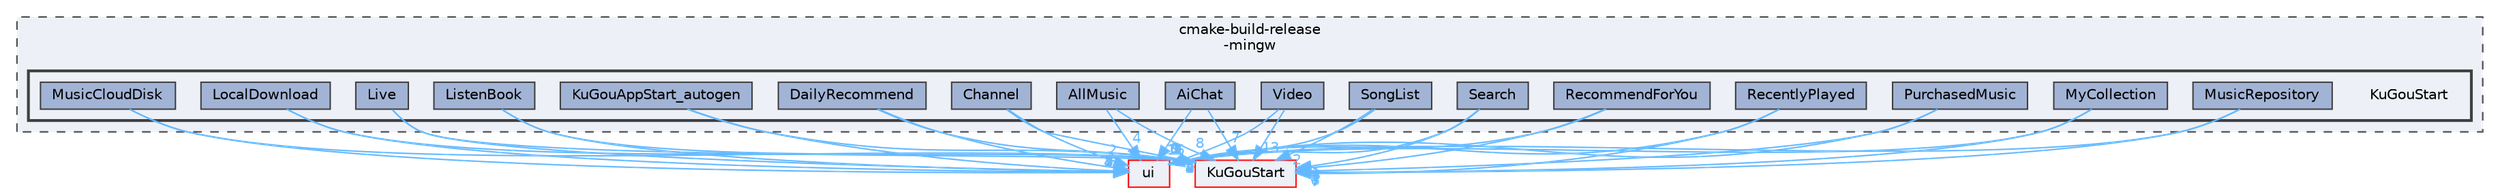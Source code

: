 digraph "KuGouStart"
{
 // LATEX_PDF_SIZE
  bgcolor="transparent";
  edge [fontname=Helvetica,fontsize=10,labelfontname=Helvetica,labelfontsize=10];
  node [fontname=Helvetica,fontsize=10,shape=box,height=0.2,width=0.4];
  compound=true
  subgraph clusterdir_d3305b01cebad1f13f311f52d3f850d2 {
    graph [ bgcolor="#edf0f7", pencolor="grey25", label="cmake-build-release\l-mingw", fontname=Helvetica,fontsize=10 style="filled,dashed", URL="dir_d3305b01cebad1f13f311f52d3f850d2.html",tooltip=""]
  subgraph clusterdir_9f48ae8c8bbe794fe1b0e320e7b16f9a {
    graph [ bgcolor="#edf0f7", pencolor="grey25", label="", fontname=Helvetica,fontsize=10 style="filled,bold", URL="dir_9f48ae8c8bbe794fe1b0e320e7b16f9a.html",tooltip=""]
    dir_9f48ae8c8bbe794fe1b0e320e7b16f9a [shape=plaintext, label="KuGouStart"];
  dir_237938be60f37a99e78810fe86ff3458 [label="AiChat", fillcolor="#a2b4d6", color="grey25", style="filled", URL="dir_237938be60f37a99e78810fe86ff3458.html",tooltip=""];
  dir_b76800cc1def44411ece7669b4a26617 [label="AllMusic", fillcolor="#a2b4d6", color="grey25", style="filled", URL="dir_b76800cc1def44411ece7669b4a26617.html",tooltip=""];
  dir_68df3ae50ca7144f14cbe037553fb480 [label="Channel", fillcolor="#a2b4d6", color="grey25", style="filled", URL="dir_68df3ae50ca7144f14cbe037553fb480.html",tooltip=""];
  dir_1ce6914d474876a2cf544b73e3b5d7d1 [label="DailyRecommend", fillcolor="#a2b4d6", color="grey25", style="filled", URL="dir_1ce6914d474876a2cf544b73e3b5d7d1.html",tooltip=""];
  dir_5937f0942975510b2e60b42062a3b226 [label="KuGouAppStart_autogen", fillcolor="#a2b4d6", color="grey25", style="filled", URL="dir_5937f0942975510b2e60b42062a3b226.html",tooltip=""];
  dir_aa3747ce7866e25139e0d9dbb8d14a2e [label="ListenBook", fillcolor="#a2b4d6", color="grey25", style="filled", URL="dir_aa3747ce7866e25139e0d9dbb8d14a2e.html",tooltip=""];
  dir_91fa4972b7f890381f1483209900120e [label="Live", fillcolor="#a2b4d6", color="grey25", style="filled", URL="dir_91fa4972b7f890381f1483209900120e.html",tooltip=""];
  dir_5f2f3b19d2f9ae9c58011ba7efd93e0a [label="LocalDownload", fillcolor="#a2b4d6", color="grey25", style="filled", URL="dir_5f2f3b19d2f9ae9c58011ba7efd93e0a.html",tooltip=""];
  dir_fdfc6f71dff0401cb4b6d3f9beaa4c45 [label="MusicCloudDisk", fillcolor="#a2b4d6", color="grey25", style="filled", URL="dir_fdfc6f71dff0401cb4b6d3f9beaa4c45.html",tooltip=""];
  dir_5c7646cb314a7d58ce70f17e2e60189f [label="MusicRepository", fillcolor="#a2b4d6", color="grey25", style="filled", URL="dir_5c7646cb314a7d58ce70f17e2e60189f.html",tooltip=""];
  dir_2384d305c1893b0a98ee791a1a717f9f [label="MyCollection", fillcolor="#a2b4d6", color="grey25", style="filled", URL="dir_2384d305c1893b0a98ee791a1a717f9f.html",tooltip=""];
  dir_c6be0d31b2ec2fd6575641b1e37e8692 [label="PurchasedMusic", fillcolor="#a2b4d6", color="grey25", style="filled", URL="dir_c6be0d31b2ec2fd6575641b1e37e8692.html",tooltip=""];
  dir_31a6d17de5220a04aad1c1218ab4a4a0 [label="RecentlyPlayed", fillcolor="#a2b4d6", color="grey25", style="filled", URL="dir_31a6d17de5220a04aad1c1218ab4a4a0.html",tooltip=""];
  dir_d8ba354bd157442d0ad4ad5d31326a85 [label="RecommendForYou", fillcolor="#a2b4d6", color="grey25", style="filled", URL="dir_d8ba354bd157442d0ad4ad5d31326a85.html",tooltip=""];
  dir_9c19acb95071868f8b2872fbb521771d [label="Search", fillcolor="#a2b4d6", color="grey25", style="filled", URL="dir_9c19acb95071868f8b2872fbb521771d.html",tooltip=""];
  dir_400ae7e80f4b9482f6dedf6cf2bdcfd4 [label="SongList", fillcolor="#a2b4d6", color="grey25", style="filled", URL="dir_400ae7e80f4b9482f6dedf6cf2bdcfd4.html",tooltip=""];
  dir_d63248247b14a0bb97e802dc311b8c7c [label="Video", fillcolor="#a2b4d6", color="grey25", style="filled", URL="dir_d63248247b14a0bb97e802dc311b8c7c.html",tooltip=""];
  }
  }
  dir_1788f8309b1a812dcb800a185471cf6c [label="ui", fillcolor="#edf0f7", color="red", style="filled", URL="dir_1788f8309b1a812dcb800a185471cf6c.html",tooltip=""];
  dir_e60601b218beddc6af0778ac41ea9cb2 [label="KuGouStart", fillcolor="#edf0f7", color="red", style="filled", URL="dir_e60601b218beddc6af0778ac41ea9cb2.html",tooltip=""];
  dir_237938be60f37a99e78810fe86ff3458->dir_e60601b218beddc6af0778ac41ea9cb2 [headlabel="7", labeldistance=1.5 headhref="dir_000022_000165.html" href="dir_000022_000165.html" color="steelblue1" fontcolor="steelblue1"];
  dir_237938be60f37a99e78810fe86ff3458->dir_1788f8309b1a812dcb800a185471cf6c [headlabel="1", labeldistance=1.5 headhref="dir_000022_000335.html" href="dir_000022_000335.html" color="steelblue1" fontcolor="steelblue1"];
  dir_b76800cc1def44411ece7669b4a26617->dir_e60601b218beddc6af0778ac41ea9cb2 [headlabel="8", labeldistance=1.5 headhref="dir_000029_000165.html" href="dir_000029_000165.html" color="steelblue1" fontcolor="steelblue1"];
  dir_b76800cc1def44411ece7669b4a26617->dir_1788f8309b1a812dcb800a185471cf6c [headlabel="4", labeldistance=1.5 headhref="dir_000029_000335.html" href="dir_000029_000335.html" color="steelblue1" fontcolor="steelblue1"];
  dir_68df3ae50ca7144f14cbe037553fb480->dir_e60601b218beddc6af0778ac41ea9cb2 [headlabel="3", labeldistance=1.5 headhref="dir_000046_000165.html" href="dir_000046_000165.html" color="steelblue1" fontcolor="steelblue1"];
  dir_68df3ae50ca7144f14cbe037553fb480->dir_1788f8309b1a812dcb800a185471cf6c [headlabel="2", labeldistance=1.5 headhref="dir_000046_000335.html" href="dir_000046_000335.html" color="steelblue1" fontcolor="steelblue1"];
  dir_1ce6914d474876a2cf544b73e3b5d7d1->dir_e60601b218beddc6af0778ac41ea9cb2 [headlabel="1", labeldistance=1.5 headhref="dir_000061_000165.html" href="dir_000061_000165.html" color="steelblue1" fontcolor="steelblue1"];
  dir_1ce6914d474876a2cf544b73e3b5d7d1->dir_1788f8309b1a812dcb800a185471cf6c [headlabel="2", labeldistance=1.5 headhref="dir_000061_000335.html" href="dir_000061_000335.html" color="steelblue1" fontcolor="steelblue1"];
  dir_5937f0942975510b2e60b42062a3b226->dir_1788f8309b1a812dcb800a185471cf6c [headlabel="5", labeldistance=1.5 headhref="dir_000162_000335.html" href="dir_000162_000335.html" color="steelblue1" fontcolor="steelblue1"];
  dir_5937f0942975510b2e60b42062a3b226->dir_e60601b218beddc6af0778ac41ea9cb2 [headlabel="1", labeldistance=1.5 headhref="dir_000162_000165.html" href="dir_000162_000165.html" color="steelblue1" fontcolor="steelblue1"];
  dir_aa3747ce7866e25139e0d9dbb8d14a2e->dir_1788f8309b1a812dcb800a185471cf6c [headlabel="4", labeldistance=1.5 headhref="dir_000167_000335.html" href="dir_000167_000335.html" color="steelblue1" fontcolor="steelblue1"];
  dir_aa3747ce7866e25139e0d9dbb8d14a2e->dir_e60601b218beddc6af0778ac41ea9cb2 [headlabel="16", labeldistance=1.5 headhref="dir_000167_000165.html" href="dir_000167_000165.html" color="steelblue1" fontcolor="steelblue1"];
  dir_91fa4972b7f890381f1483209900120e->dir_1788f8309b1a812dcb800a185471cf6c [headlabel="2", labeldistance=1.5 headhref="dir_000177_000335.html" href="dir_000177_000335.html" color="steelblue1" fontcolor="steelblue1"];
  dir_91fa4972b7f890381f1483209900120e->dir_e60601b218beddc6af0778ac41ea9cb2 [headlabel="11", labeldistance=1.5 headhref="dir_000177_000165.html" href="dir_000177_000165.html" color="steelblue1" fontcolor="steelblue1"];
  dir_5f2f3b19d2f9ae9c58011ba7efd93e0a->dir_1788f8309b1a812dcb800a185471cf6c [headlabel="4", labeldistance=1.5 headhref="dir_000184_000335.html" href="dir_000184_000335.html" color="steelblue1" fontcolor="steelblue1"];
  dir_5f2f3b19d2f9ae9c58011ba7efd93e0a->dir_e60601b218beddc6af0778ac41ea9cb2 [headlabel="5", labeldistance=1.5 headhref="dir_000184_000165.html" href="dir_000184_000165.html" color="steelblue1" fontcolor="steelblue1"];
  dir_fdfc6f71dff0401cb4b6d3f9beaa4c45->dir_1788f8309b1a812dcb800a185471cf6c [headlabel="3", labeldistance=1.5 headhref="dir_000196_000335.html" href="dir_000196_000335.html" color="steelblue1" fontcolor="steelblue1"];
  dir_fdfc6f71dff0401cb4b6d3f9beaa4c45->dir_e60601b218beddc6af0778ac41ea9cb2 [headlabel="3", labeldistance=1.5 headhref="dir_000196_000165.html" href="dir_000196_000165.html" color="steelblue1" fontcolor="steelblue1"];
  dir_5c7646cb314a7d58ce70f17e2e60189f->dir_1788f8309b1a812dcb800a185471cf6c [headlabel="4", labeldistance=1.5 headhref="dir_000202_000335.html" href="dir_000202_000335.html" color="steelblue1" fontcolor="steelblue1"];
  dir_5c7646cb314a7d58ce70f17e2e60189f->dir_e60601b218beddc6af0778ac41ea9cb2 [headlabel="7", labeldistance=1.5 headhref="dir_000202_000165.html" href="dir_000202_000165.html" color="steelblue1" fontcolor="steelblue1"];
  dir_2384d305c1893b0a98ee791a1a717f9f->dir_1788f8309b1a812dcb800a185471cf6c [headlabel="4", labeldistance=1.5 headhref="dir_000219_000335.html" href="dir_000219_000335.html" color="steelblue1" fontcolor="steelblue1"];
  dir_2384d305c1893b0a98ee791a1a717f9f->dir_e60601b218beddc6af0778ac41ea9cb2 [headlabel="8", labeldistance=1.5 headhref="dir_000219_000165.html" href="dir_000219_000165.html" color="steelblue1" fontcolor="steelblue1"];
  dir_c6be0d31b2ec2fd6575641b1e37e8692->dir_1788f8309b1a812dcb800a185471cf6c [headlabel="2", labeldistance=1.5 headhref="dir_000274_000335.html" href="dir_000274_000335.html" color="steelblue1" fontcolor="steelblue1"];
  dir_c6be0d31b2ec2fd6575641b1e37e8692->dir_e60601b218beddc6af0778ac41ea9cb2 [headlabel="4", labeldistance=1.5 headhref="dir_000274_000165.html" href="dir_000274_000165.html" color="steelblue1" fontcolor="steelblue1"];
  dir_31a6d17de5220a04aad1c1218ab4a4a0->dir_1788f8309b1a812dcb800a185471cf6c [headlabel="6", labeldistance=1.5 headhref="dir_000293_000335.html" href="dir_000293_000335.html" color="steelblue1" fontcolor="steelblue1"];
  dir_31a6d17de5220a04aad1c1218ab4a4a0->dir_e60601b218beddc6af0778ac41ea9cb2 [headlabel="7", labeldistance=1.5 headhref="dir_000293_000165.html" href="dir_000293_000165.html" color="steelblue1" fontcolor="steelblue1"];
  dir_d8ba354bd157442d0ad4ad5d31326a85->dir_1788f8309b1a812dcb800a185471cf6c [headlabel="2", labeldistance=1.5 headhref="dir_000300_000335.html" href="dir_000300_000335.html" color="steelblue1" fontcolor="steelblue1"];
  dir_d8ba354bd157442d0ad4ad5d31326a85->dir_e60601b218beddc6af0778ac41ea9cb2 [headlabel="6", labeldistance=1.5 headhref="dir_000300_000165.html" href="dir_000300_000165.html" color="steelblue1" fontcolor="steelblue1"];
  dir_9c19acb95071868f8b2872fbb521771d->dir_1788f8309b1a812dcb800a185471cf6c [headlabel="2", labeldistance=1.5 headhref="dir_000306_000335.html" href="dir_000306_000335.html" color="steelblue1" fontcolor="steelblue1"];
  dir_9c19acb95071868f8b2872fbb521771d->dir_e60601b218beddc6af0778ac41ea9cb2 [headlabel="1", labeldistance=1.5 headhref="dir_000306_000165.html" href="dir_000306_000165.html" color="steelblue1" fontcolor="steelblue1"];
  dir_400ae7e80f4b9482f6dedf6cf2bdcfd4->dir_1788f8309b1a812dcb800a185471cf6c [headlabel="2", labeldistance=1.5 headhref="dir_000317_000335.html" href="dir_000317_000335.html" color="steelblue1" fontcolor="steelblue1"];
  dir_400ae7e80f4b9482f6dedf6cf2bdcfd4->dir_e60601b218beddc6af0778ac41ea9cb2 [headlabel="2", labeldistance=1.5 headhref="dir_000317_000165.html" href="dir_000317_000165.html" color="steelblue1" fontcolor="steelblue1"];
  dir_d63248247b14a0bb97e802dc311b8c7c->dir_1788f8309b1a812dcb800a185471cf6c [headlabel="8", labeldistance=1.5 headhref="dir_000344_000335.html" href="dir_000344_000335.html" color="steelblue1" fontcolor="steelblue1"];
  dir_d63248247b14a0bb97e802dc311b8c7c->dir_e60601b218beddc6af0778ac41ea9cb2 [headlabel="13", labeldistance=1.5 headhref="dir_000344_000165.html" href="dir_000344_000165.html" color="steelblue1" fontcolor="steelblue1"];
}
